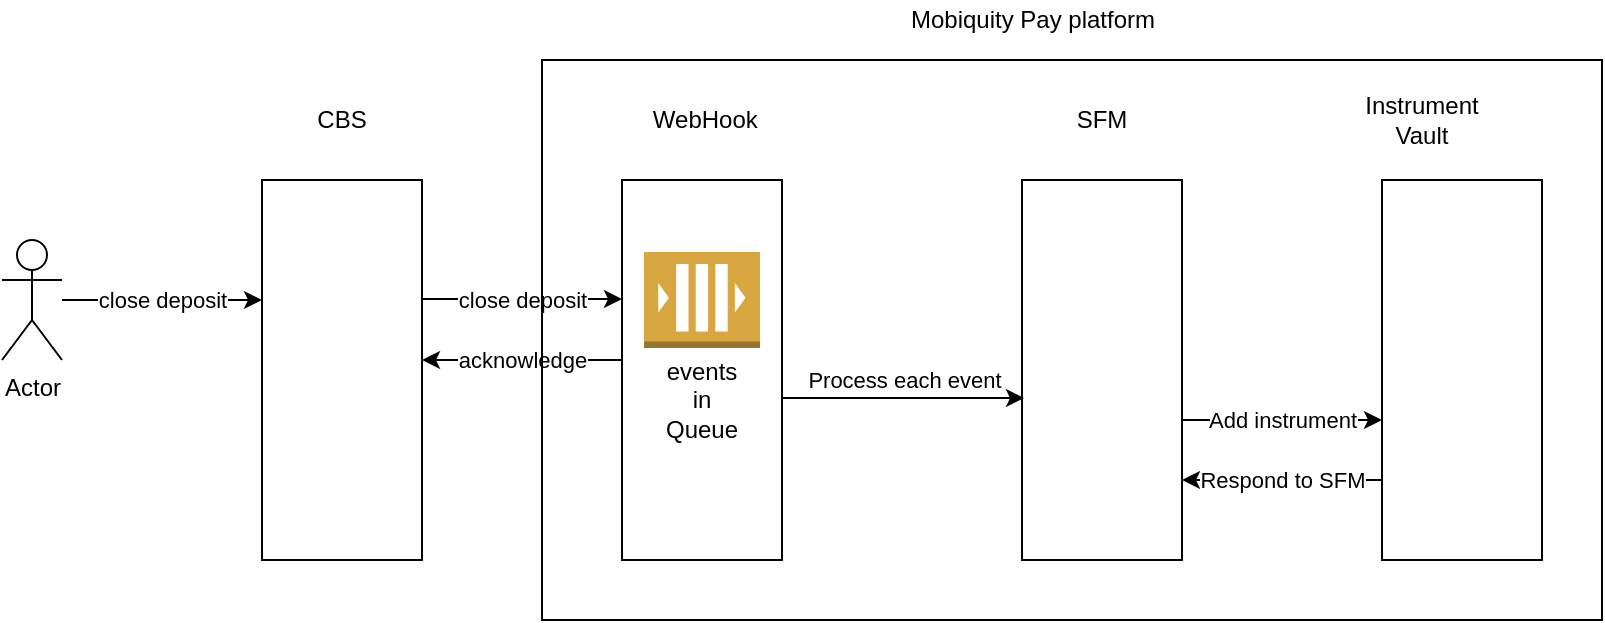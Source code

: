 <mxfile version="14.4.4" type="github">
  <diagram id="9lH3KSAO8hJ8v4-R7q0s" name="Page-1">
    <mxGraphModel dx="868" dy="425" grid="1" gridSize="10" guides="1" tooltips="1" connect="1" arrows="1" fold="1" page="1" pageScale="1" pageWidth="850" pageHeight="1100" math="0" shadow="0">
      <root>
        <mxCell id="0" />
        <mxCell id="1" parent="0" />
        <mxCell id="-CfjY7zQHmEIf9l4qmC3-1" value="" style="rounded=0;whiteSpace=wrap;html=1;" vertex="1" parent="1">
          <mxGeometry x="160" y="120" width="80" height="190" as="geometry" />
        </mxCell>
        <mxCell id="-CfjY7zQHmEIf9l4qmC3-2" value="" style="rounded=0;whiteSpace=wrap;html=1;" vertex="1" parent="1">
          <mxGeometry x="540" y="120" width="80" height="190" as="geometry" />
        </mxCell>
        <mxCell id="-CfjY7zQHmEIf9l4qmC3-3" value="" style="rounded=0;whiteSpace=wrap;html=1;" vertex="1" parent="1">
          <mxGeometry x="340" y="120" width="80" height="190" as="geometry" />
        </mxCell>
        <mxCell id="-CfjY7zQHmEIf9l4qmC3-4" value="&amp;nbsp;WebHook" style="text;html=1;strokeColor=none;fillColor=none;align=center;verticalAlign=middle;whiteSpace=wrap;rounded=0;" vertex="1" parent="1">
          <mxGeometry x="360" y="80" width="40" height="20" as="geometry" />
        </mxCell>
        <mxCell id="-CfjY7zQHmEIf9l4qmC3-5" value="SFM" style="text;html=1;strokeColor=none;fillColor=none;align=center;verticalAlign=middle;whiteSpace=wrap;rounded=0;" vertex="1" parent="1">
          <mxGeometry x="560" y="80" width="40" height="20" as="geometry" />
        </mxCell>
        <mxCell id="-CfjY7zQHmEIf9l4qmC3-6" value="CBS" style="text;html=1;strokeColor=none;fillColor=none;align=center;verticalAlign=middle;whiteSpace=wrap;rounded=0;" vertex="1" parent="1">
          <mxGeometry x="180" y="80" width="40" height="20" as="geometry" />
        </mxCell>
        <mxCell id="-CfjY7zQHmEIf9l4qmC3-7" value="Actor" style="shape=umlActor;verticalLabelPosition=bottom;verticalAlign=top;html=1;outlineConnect=0;" vertex="1" parent="1">
          <mxGeometry x="30" y="150" width="30" height="60" as="geometry" />
        </mxCell>
        <mxCell id="-CfjY7zQHmEIf9l4qmC3-8" value="" style="endArrow=classic;html=1;" edge="1" parent="1" source="-CfjY7zQHmEIf9l4qmC3-7">
          <mxGeometry relative="1" as="geometry">
            <mxPoint x="60" y="180" as="sourcePoint" />
            <mxPoint x="160" y="180" as="targetPoint" />
          </mxGeometry>
        </mxCell>
        <mxCell id="-CfjY7zQHmEIf9l4qmC3-9" value="close deposit" style="edgeLabel;resizable=0;html=1;align=center;verticalAlign=middle;" connectable="0" vertex="1" parent="-CfjY7zQHmEIf9l4qmC3-8">
          <mxGeometry relative="1" as="geometry" />
        </mxCell>
        <mxCell id="-CfjY7zQHmEIf9l4qmC3-10" value="" style="endArrow=classic;html=1;" edge="1" parent="1">
          <mxGeometry relative="1" as="geometry">
            <mxPoint x="240" y="179.5" as="sourcePoint" />
            <mxPoint x="340" y="179.5" as="targetPoint" />
          </mxGeometry>
        </mxCell>
        <mxCell id="-CfjY7zQHmEIf9l4qmC3-11" value="close deposit" style="edgeLabel;resizable=0;html=1;align=center;verticalAlign=middle;" connectable="0" vertex="1" parent="-CfjY7zQHmEIf9l4qmC3-10">
          <mxGeometry relative="1" as="geometry" />
        </mxCell>
        <mxCell id="-CfjY7zQHmEIf9l4qmC3-12" value="" style="rounded=0;whiteSpace=wrap;html=1;" vertex="1" parent="1">
          <mxGeometry x="720" y="120" width="80" height="190" as="geometry" />
        </mxCell>
        <mxCell id="-CfjY7zQHmEIf9l4qmC3-13" value="Instrument Vault" style="text;html=1;strokeColor=none;fillColor=none;align=center;verticalAlign=middle;whiteSpace=wrap;rounded=0;" vertex="1" parent="1">
          <mxGeometry x="720" y="80" width="40" height="20" as="geometry" />
        </mxCell>
        <mxCell id="-CfjY7zQHmEIf9l4qmC3-14" value="" style="outlineConnect=0;dashed=0;verticalLabelPosition=bottom;verticalAlign=top;align=center;html=1;shape=mxgraph.aws3.queue;fillColor=#D9A741;gradientColor=none;" vertex="1" parent="1">
          <mxGeometry x="351" y="156" width="58" height="48" as="geometry" />
        </mxCell>
        <mxCell id="-CfjY7zQHmEIf9l4qmC3-15" value="events in Queue" style="text;html=1;strokeColor=none;fillColor=none;align=center;verticalAlign=middle;whiteSpace=wrap;rounded=0;" vertex="1" parent="1">
          <mxGeometry x="360" y="220" width="40" height="20" as="geometry" />
        </mxCell>
        <mxCell id="-CfjY7zQHmEIf9l4qmC3-16" value="" style="endArrow=classic;html=1;exitX=1;exitY=0.574;exitDx=0;exitDy=0;exitPerimeter=0;" edge="1" parent="1" source="-CfjY7zQHmEIf9l4qmC3-3">
          <mxGeometry relative="1" as="geometry">
            <mxPoint x="420" y="180" as="sourcePoint" />
            <mxPoint x="541" y="229" as="targetPoint" />
            <Array as="points" />
          </mxGeometry>
        </mxCell>
        <mxCell id="-CfjY7zQHmEIf9l4qmC3-17" value="Process each event" style="edgeLabel;resizable=0;html=1;align=center;verticalAlign=middle;" connectable="0" vertex="1" parent="-CfjY7zQHmEIf9l4qmC3-16">
          <mxGeometry relative="1" as="geometry">
            <mxPoint y="-9.03" as="offset" />
          </mxGeometry>
        </mxCell>
        <mxCell id="-CfjY7zQHmEIf9l4qmC3-18" value="" style="endArrow=classic;html=1;" edge="1" parent="1">
          <mxGeometry relative="1" as="geometry">
            <mxPoint x="340" y="210" as="sourcePoint" />
            <mxPoint x="240" y="210" as="targetPoint" />
          </mxGeometry>
        </mxCell>
        <mxCell id="-CfjY7zQHmEIf9l4qmC3-19" value="acknowledge" style="edgeLabel;resizable=0;html=1;align=center;verticalAlign=middle;" connectable="0" vertex="1" parent="-CfjY7zQHmEIf9l4qmC3-18">
          <mxGeometry relative="1" as="geometry" />
        </mxCell>
        <mxCell id="-CfjY7zQHmEIf9l4qmC3-20" value="" style="endArrow=classic;html=1;" edge="1" parent="1">
          <mxGeometry relative="1" as="geometry">
            <mxPoint x="620" y="240" as="sourcePoint" />
            <mxPoint x="720" y="240" as="targetPoint" />
          </mxGeometry>
        </mxCell>
        <mxCell id="-CfjY7zQHmEIf9l4qmC3-21" value="Add instrument" style="edgeLabel;resizable=0;html=1;align=center;verticalAlign=middle;" connectable="0" vertex="1" parent="-CfjY7zQHmEIf9l4qmC3-20">
          <mxGeometry relative="1" as="geometry" />
        </mxCell>
        <mxCell id="-CfjY7zQHmEIf9l4qmC3-22" value="" style="endArrow=classic;html=1;" edge="1" parent="1">
          <mxGeometry relative="1" as="geometry">
            <mxPoint x="720" y="270" as="sourcePoint" />
            <mxPoint x="620" y="270" as="targetPoint" />
          </mxGeometry>
        </mxCell>
        <mxCell id="-CfjY7zQHmEIf9l4qmC3-23" value="Respond to SFM" style="edgeLabel;resizable=0;html=1;align=center;verticalAlign=middle;" connectable="0" vertex="1" parent="-CfjY7zQHmEIf9l4qmC3-22">
          <mxGeometry relative="1" as="geometry" />
        </mxCell>
        <mxCell id="-CfjY7zQHmEIf9l4qmC3-24" value="" style="shape=partialRectangle;whiteSpace=wrap;html=1;bottom=0;right=0;fillColor=none;" vertex="1" parent="1">
          <mxGeometry x="300" y="60" width="530" height="280" as="geometry" />
        </mxCell>
        <mxCell id="-CfjY7zQHmEIf9l4qmC3-25" value="" style="shape=partialRectangle;whiteSpace=wrap;html=1;top=0;left=0;fillColor=none;" vertex="1" parent="1">
          <mxGeometry x="300" y="60" width="530" height="280" as="geometry" />
        </mxCell>
        <mxCell id="-CfjY7zQHmEIf9l4qmC3-26" value="Mobiquity Pay platform" style="text;html=1;strokeColor=none;fillColor=none;align=center;verticalAlign=middle;whiteSpace=wrap;rounded=0;" vertex="1" parent="1">
          <mxGeometry x="471" y="30" width="149" height="20" as="geometry" />
        </mxCell>
        <mxCell id="-CfjY7zQHmEIf9l4qmC3-27" value="" style="shape=partialRectangle;whiteSpace=wrap;html=1;top=0;left=0;fillColor=none;" vertex="1" parent="1">
          <mxGeometry x="300" y="60" width="530" height="280" as="geometry" />
        </mxCell>
      </root>
    </mxGraphModel>
  </diagram>
</mxfile>
